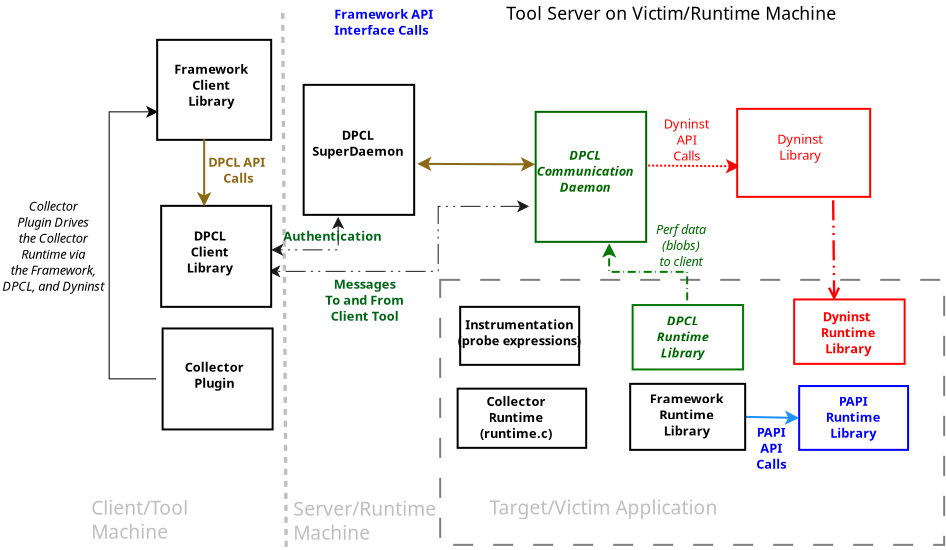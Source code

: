 <?xml version="1.0" encoding="UTF-8"?>
<dia:diagram xmlns:dia="http://www.lysator.liu.se/~alla/dia/">
  <dia:layer name="Background" visible="true">
    <dia:object type="Standard - Box" version="0" id="O0">
      <dia:attribute name="obj_pos">
        <dia:point val="-0.25,2.55"/>
      </dia:attribute>
      <dia:attribute name="obj_bb">
        <dia:rectangle val="-0.3,2.5;5.5,7.6"/>
      </dia:attribute>
      <dia:attribute name="elem_corner">
        <dia:point val="-0.25,2.55"/>
      </dia:attribute>
      <dia:attribute name="elem_width">
        <dia:real val="5.7"/>
      </dia:attribute>
      <dia:attribute name="elem_height">
        <dia:real val="5.0"/>
      </dia:attribute>
      <dia:attribute name="show_background">
        <dia:boolean val="true"/>
      </dia:attribute>
    </dia:object>
    <dia:object type="Standard - Box" version="0" id="O1">
      <dia:attribute name="obj_pos">
        <dia:point val="7.074,4.8"/>
      </dia:attribute>
      <dia:attribute name="obj_bb">
        <dia:rectangle val="7.024,4.75;12.65,11.35"/>
      </dia:attribute>
      <dia:attribute name="elem_corner">
        <dia:point val="7.074,4.8"/>
      </dia:attribute>
      <dia:attribute name="elem_width">
        <dia:real val="5.526"/>
      </dia:attribute>
      <dia:attribute name="elem_height">
        <dia:real val="6.5"/>
      </dia:attribute>
      <dia:attribute name="show_background">
        <dia:boolean val="true"/>
      </dia:attribute>
    </dia:object>
    <dia:object type="Standard - Line" version="0" id="O2">
      <dia:attribute name="obj_pos">
        <dia:point val="29.15,21.4"/>
      </dia:attribute>
      <dia:attribute name="obj_bb">
        <dia:rectangle val="29.099,20.954;31.91,21.956"/>
      </dia:attribute>
      <dia:attribute name="conn_endpoints">
        <dia:point val="29.15,21.4"/>
        <dia:point val="31.85,21.455"/>
      </dia:attribute>
      <dia:attribute name="numcp">
        <dia:int val="1"/>
      </dia:attribute>
      <dia:attribute name="line_color">
        <dia:color val="#1e90ff"/>
      </dia:attribute>
      <dia:attribute name="end_arrow">
        <dia:enum val="22"/>
      </dia:attribute>
      <dia:attribute name="end_arrow_length">
        <dia:real val="0.5"/>
      </dia:attribute>
      <dia:attribute name="end_arrow_width">
        <dia:real val="0.5"/>
      </dia:attribute>
      <dia:connections>
        <dia:connection handle="0" to="O29" connection="4"/>
        <dia:connection handle="1" to="O30" connection="3"/>
      </dia:connections>
    </dia:object>
    <dia:object type="Standard - Text" version="0" id="O3">
      <dia:attribute name="obj_pos">
        <dia:point val="8.8,8.8"/>
      </dia:attribute>
      <dia:attribute name="obj_bb">
        <dia:rectangle val="8.8,8.2;8.8,9.15"/>
      </dia:attribute>
      <dia:attribute name="text">
        <dia:composite type="text">
          <dia:attribute name="string">
            <dia:string>##</dia:string>
          </dia:attribute>
          <dia:attribute name="font">
            <dia:font family="sans" style="0" name="Helvetica"/>
          </dia:attribute>
          <dia:attribute name="height">
            <dia:real val="0.8"/>
          </dia:attribute>
          <dia:attribute name="pos">
            <dia:point val="8.8,8.8"/>
          </dia:attribute>
          <dia:attribute name="color">
            <dia:color val="#000000"/>
          </dia:attribute>
          <dia:attribute name="alignment">
            <dia:enum val="0"/>
          </dia:attribute>
        </dia:composite>
      </dia:attribute>
    </dia:object>
    <dia:object type="Standard - Text" version="0" id="O4">
      <dia:attribute name="obj_pos">
        <dia:point val="8.6,1.5"/>
      </dia:attribute>
      <dia:attribute name="obj_bb">
        <dia:rectangle val="8.6,0.9;12.75,2.65"/>
      </dia:attribute>
      <dia:attribute name="text">
        <dia:composite type="text">
          <dia:attribute name="string">
            <dia:string>#Framework API
Interface Calls#</dia:string>
          </dia:attribute>
          <dia:attribute name="font">
            <dia:font family="sans" style="80" name="Helvetica"/>
          </dia:attribute>
          <dia:attribute name="height">
            <dia:real val="0.8"/>
          </dia:attribute>
          <dia:attribute name="pos">
            <dia:point val="8.6,1.5"/>
          </dia:attribute>
          <dia:attribute name="color">
            <dia:color val="#0000ff"/>
          </dia:attribute>
          <dia:attribute name="alignment">
            <dia:enum val="0"/>
          </dia:attribute>
        </dia:composite>
      </dia:attribute>
    </dia:object>
    <dia:object type="Standard - Text" version="0" id="O5">
      <dia:attribute name="obj_pos">
        <dia:point val="2.45,4.25"/>
      </dia:attribute>
      <dia:attribute name="obj_bb">
        <dia:rectangle val="0.925,3.631;3.994,6.237"/>
      </dia:attribute>
      <dia:attribute name="text">
        <dia:composite type="text">
          <dia:attribute name="string">
            <dia:string>#Framework
Client
Library#</dia:string>
          </dia:attribute>
          <dia:attribute name="font">
            <dia:font family="sans" style="80" name="Helvetica"/>
          </dia:attribute>
          <dia:attribute name="height">
            <dia:real val="0.8"/>
          </dia:attribute>
          <dia:attribute name="pos">
            <dia:point val="2.45,4.25"/>
          </dia:attribute>
          <dia:attribute name="color">
            <dia:color val="#000000"/>
          </dia:attribute>
          <dia:attribute name="alignment">
            <dia:enum val="1"/>
          </dia:attribute>
        </dia:composite>
      </dia:attribute>
    </dia:object>
    <dia:object type="Standard - Text" version="0" id="O6">
      <dia:attribute name="obj_pos">
        <dia:point val="9.778,7.55"/>
      </dia:attribute>
      <dia:attribute name="obj_bb">
        <dia:rectangle val="7.853,6.931;11.722,8.738"/>
      </dia:attribute>
      <dia:attribute name="text">
        <dia:composite type="text">
          <dia:attribute name="string">
            <dia:string>#DPCL
SuperDaemon#</dia:string>
          </dia:attribute>
          <dia:attribute name="font">
            <dia:font family="sans" style="80" name="Helvetica"/>
          </dia:attribute>
          <dia:attribute name="height">
            <dia:real val="0.8"/>
          </dia:attribute>
          <dia:attribute name="pos">
            <dia:point val="9.778,7.55"/>
          </dia:attribute>
          <dia:attribute name="color">
            <dia:color val="#000000"/>
          </dia:attribute>
          <dia:attribute name="alignment">
            <dia:enum val="1"/>
          </dia:attribute>
        </dia:composite>
      </dia:attribute>
    </dia:object>
    <dia:object type="Standard - Text" version="0" id="O7">
      <dia:attribute name="obj_pos">
        <dia:point val="17.2,1.55"/>
      </dia:attribute>
      <dia:attribute name="obj_bb">
        <dia:rectangle val="17.2,0.75;31.3,2.05"/>
      </dia:attribute>
      <dia:attribute name="text">
        <dia:composite type="text">
          <dia:attribute name="string">
            <dia:string>#Tool Server on Victim/Runtime Machine#</dia:string>
          </dia:attribute>
          <dia:attribute name="font">
            <dia:font family="sans" style="0" name="Helvetica"/>
          </dia:attribute>
          <dia:attribute name="height">
            <dia:real val="1.1"/>
          </dia:attribute>
          <dia:attribute name="pos">
            <dia:point val="17.2,1.55"/>
          </dia:attribute>
          <dia:attribute name="color">
            <dia:color val="#000000"/>
          </dia:attribute>
          <dia:attribute name="alignment">
            <dia:enum val="0"/>
          </dia:attribute>
        </dia:composite>
      </dia:attribute>
    </dia:object>
    <dia:object type="Standard - Text" version="0" id="O8">
      <dia:attribute name="obj_pos">
        <dia:point val="3.8,8.9"/>
      </dia:attribute>
      <dia:attribute name="obj_bb">
        <dia:rectangle val="2.4,8.281;5.219,10.088"/>
      </dia:attribute>
      <dia:attribute name="text">
        <dia:composite type="text">
          <dia:attribute name="string">
            <dia:string>#DPCL API 
Calls#</dia:string>
          </dia:attribute>
          <dia:attribute name="font">
            <dia:font family="sans" style="80" name="Helvetica"/>
          </dia:attribute>
          <dia:attribute name="height">
            <dia:real val="0.8"/>
          </dia:attribute>
          <dia:attribute name="pos">
            <dia:point val="3.8,8.9"/>
          </dia:attribute>
          <dia:attribute name="color">
            <dia:color val="#8b6914"/>
          </dia:attribute>
          <dia:attribute name="alignment">
            <dia:enum val="1"/>
          </dia:attribute>
        </dia:composite>
      </dia:attribute>
    </dia:object>
    <dia:object type="Standard - Line" version="0" id="O9">
      <dia:attribute name="obj_pos">
        <dia:point val="12.75,8.75"/>
      </dia:attribute>
      <dia:attribute name="obj_bb">
        <dia:rectangle val="12.698,8.25;18.702,9.275"/>
      </dia:attribute>
      <dia:attribute name="conn_endpoints">
        <dia:point val="12.75,8.75"/>
        <dia:point val="18.65,8.775"/>
      </dia:attribute>
      <dia:attribute name="numcp">
        <dia:int val="1"/>
      </dia:attribute>
      <dia:attribute name="line_color">
        <dia:color val="#8b6914"/>
      </dia:attribute>
      <dia:attribute name="start_arrow">
        <dia:enum val="22"/>
      </dia:attribute>
      <dia:attribute name="start_arrow_length">
        <dia:real val="0.5"/>
      </dia:attribute>
      <dia:attribute name="start_arrow_width">
        <dia:real val="0.5"/>
      </dia:attribute>
      <dia:attribute name="end_arrow">
        <dia:enum val="22"/>
      </dia:attribute>
      <dia:attribute name="end_arrow_length">
        <dia:real val="0.5"/>
      </dia:attribute>
      <dia:attribute name="end_arrow_width">
        <dia:real val="0.5"/>
      </dia:attribute>
    </dia:object>
    <dia:object type="Standard - Line" version="0" id="O10">
      <dia:attribute name="obj_pos">
        <dia:point val="33.55,10.575"/>
      </dia:attribute>
      <dia:attribute name="obj_bb">
        <dia:rectangle val="33.099,10.514;34.101,15.64"/>
      </dia:attribute>
      <dia:attribute name="conn_endpoints">
        <dia:point val="33.55,10.575"/>
        <dia:point val="33.6,15.575"/>
      </dia:attribute>
      <dia:attribute name="numcp">
        <dia:int val="1"/>
      </dia:attribute>
      <dia:attribute name="line_color">
        <dia:color val="#ff0000"/>
      </dia:attribute>
      <dia:attribute name="line_width">
        <dia:real val="0.12"/>
      </dia:attribute>
      <dia:attribute name="line_style">
        <dia:enum val="3"/>
      </dia:attribute>
      <dia:attribute name="end_arrow">
        <dia:enum val="1"/>
      </dia:attribute>
      <dia:attribute name="end_arrow_length">
        <dia:real val="0.5"/>
      </dia:attribute>
      <dia:attribute name="end_arrow_width">
        <dia:real val="0.5"/>
      </dia:attribute>
    </dia:object>
    <dia:object type="Standard - Text" version="0" id="O11">
      <dia:attribute name="obj_pos">
        <dia:point val="10.124,15"/>
      </dia:attribute>
      <dia:attribute name="obj_bb">
        <dia:rectangle val="8.399,14.381;11.868,16.988"/>
      </dia:attribute>
      <dia:attribute name="text">
        <dia:composite type="text">
          <dia:attribute name="string">
            <dia:string>#Messages
To and From
Client Tool#</dia:string>
          </dia:attribute>
          <dia:attribute name="font">
            <dia:font family="sans" style="80" name="Helvetica"/>
          </dia:attribute>
          <dia:attribute name="height">
            <dia:real val="0.8"/>
          </dia:attribute>
          <dia:attribute name="pos">
            <dia:point val="10.124,15"/>
          </dia:attribute>
          <dia:attribute name="color">
            <dia:color val="#006418"/>
          </dia:attribute>
          <dia:attribute name="alignment">
            <dia:enum val="1"/>
          </dia:attribute>
        </dia:composite>
      </dia:attribute>
    </dia:object>
    <dia:object type="Standard - Line" version="0" id="O12">
      <dia:attribute name="obj_pos">
        <dia:point val="20.5,8.8"/>
      </dia:attribute>
      <dia:attribute name="obj_bb">
        <dia:rectangle val="20.45,8.375;28.954,9.375"/>
      </dia:attribute>
      <dia:attribute name="conn_endpoints">
        <dia:point val="20.5,8.8"/>
        <dia:point val="28.9,8.875"/>
      </dia:attribute>
      <dia:attribute name="numcp">
        <dia:int val="1"/>
      </dia:attribute>
      <dia:attribute name="line_color">
        <dia:color val="#ff0000"/>
      </dia:attribute>
      <dia:attribute name="line_style">
        <dia:enum val="4"/>
      </dia:attribute>
      <dia:attribute name="end_arrow">
        <dia:enum val="22"/>
      </dia:attribute>
      <dia:attribute name="end_arrow_length">
        <dia:real val="0.5"/>
      </dia:attribute>
      <dia:attribute name="end_arrow_width">
        <dia:real val="0.5"/>
      </dia:attribute>
    </dia:object>
    <dia:object type="Standard - Box" version="0" id="O13">
      <dia:attribute name="obj_pos">
        <dia:point val="18.674,6.15"/>
      </dia:attribute>
      <dia:attribute name="obj_bb">
        <dia:rectangle val="18.624,6.1;24.25,12.7"/>
      </dia:attribute>
      <dia:attribute name="elem_corner">
        <dia:point val="18.674,6.15"/>
      </dia:attribute>
      <dia:attribute name="elem_width">
        <dia:real val="5.526"/>
      </dia:attribute>
      <dia:attribute name="elem_height">
        <dia:real val="6.5"/>
      </dia:attribute>
      <dia:attribute name="border_color">
        <dia:color val="#006600"/>
      </dia:attribute>
      <dia:attribute name="show_background">
        <dia:boolean val="true"/>
      </dia:attribute>
    </dia:object>
    <dia:object type="Standard - Text" version="0" id="O14">
      <dia:attribute name="obj_pos">
        <dia:point val="21.15,8.55"/>
      </dia:attribute>
      <dia:attribute name="obj_bb">
        <dia:rectangle val="19.025,7.931;23.294,10.537"/>
      </dia:attribute>
      <dia:attribute name="text">
        <dia:composite type="text">
          <dia:attribute name="string">
            <dia:string>#DPCL
Communication
Daemon#</dia:string>
          </dia:attribute>
          <dia:attribute name="font">
            <dia:font family="sans" style="88" name="Helvetica"/>
          </dia:attribute>
          <dia:attribute name="height">
            <dia:real val="0.8"/>
          </dia:attribute>
          <dia:attribute name="pos">
            <dia:point val="21.15,8.55"/>
          </dia:attribute>
          <dia:attribute name="color">
            <dia:color val="#006600"/>
          </dia:attribute>
          <dia:attribute name="alignment">
            <dia:enum val="1"/>
          </dia:attribute>
        </dia:composite>
      </dia:attribute>
    </dia:object>
    <dia:object type="Standard - ZigZagLine" version="0" id="O15">
      <dia:attribute name="obj_pos">
        <dia:point val="18.35,10.875"/>
      </dia:attribute>
      <dia:attribute name="obj_bb">
        <dia:rectangle val="5.275,10.375;18.375,14.625"/>
      </dia:attribute>
      <dia:attribute name="orth_points">
        <dia:point val="18.35,10.875"/>
        <dia:point val="13.8,10.875"/>
        <dia:point val="13.8,14.125"/>
        <dia:point val="5.3,14.125"/>
      </dia:attribute>
      <dia:attribute name="orth_orient">
        <dia:enum val="0"/>
        <dia:enum val="1"/>
        <dia:enum val="0"/>
      </dia:attribute>
      <dia:attribute name="autorouting">
        <dia:boolean val="false"/>
      </dia:attribute>
      <dia:attribute name="line_color">
        <dia:color val="#1a1a1a"/>
      </dia:attribute>
      <dia:attribute name="line_width">
        <dia:real val="0.05"/>
      </dia:attribute>
      <dia:attribute name="line_style">
        <dia:enum val="3"/>
      </dia:attribute>
      <dia:attribute name="start_arrow">
        <dia:enum val="22"/>
      </dia:attribute>
      <dia:attribute name="start_arrow_length">
        <dia:real val="0.5"/>
      </dia:attribute>
      <dia:attribute name="start_arrow_width">
        <dia:real val="0.5"/>
      </dia:attribute>
      <dia:attribute name="end_arrow">
        <dia:enum val="22"/>
      </dia:attribute>
      <dia:attribute name="end_arrow_length">
        <dia:real val="0.5"/>
      </dia:attribute>
      <dia:attribute name="end_arrow_width">
        <dia:real val="0.5"/>
      </dia:attribute>
    </dia:object>
    <dia:object type="Standard - Line" version="0" id="O16">
      <dia:attribute name="obj_pos">
        <dia:point val="6.028,1.2"/>
      </dia:attribute>
      <dia:attribute name="obj_bb">
        <dia:rectangle val="5.943,1.114;6.286,28.036"/>
      </dia:attribute>
      <dia:attribute name="conn_endpoints">
        <dia:point val="6.028,1.2"/>
        <dia:point val="6.2,27.95"/>
      </dia:attribute>
      <dia:attribute name="numcp">
        <dia:int val="1"/>
      </dia:attribute>
      <dia:attribute name="line_color">
        <dia:color val="#bfbfbf"/>
      </dia:attribute>
      <dia:attribute name="line_width">
        <dia:real val="0.17"/>
      </dia:attribute>
      <dia:attribute name="line_style">
        <dia:enum val="1"/>
      </dia:attribute>
      <dia:attribute name="dashlength">
        <dia:real val="0.3"/>
      </dia:attribute>
    </dia:object>
    <dia:object type="Standard - Text" version="0" id="O17">
      <dia:attribute name="obj_pos">
        <dia:point val="-3.55,26.3"/>
      </dia:attribute>
      <dia:attribute name="obj_bb">
        <dia:rectangle val="-3.55,25.372;1.028,28.055"/>
      </dia:attribute>
      <dia:attribute name="text">
        <dia:composite type="text">
          <dia:attribute name="string">
            <dia:string>#Client/Tool 
Machine#</dia:string>
          </dia:attribute>
          <dia:attribute name="font">
            <dia:font family="sans" style="0" name="Helvetica"/>
          </dia:attribute>
          <dia:attribute name="height">
            <dia:real val="1.2"/>
          </dia:attribute>
          <dia:attribute name="pos">
            <dia:point val="-3.55,26.3"/>
          </dia:attribute>
          <dia:attribute name="color">
            <dia:color val="#bfbfbf"/>
          </dia:attribute>
          <dia:attribute name="alignment">
            <dia:enum val="0"/>
          </dia:attribute>
        </dia:composite>
      </dia:attribute>
    </dia:object>
    <dia:object type="Standard - Text" version="0" id="O18">
      <dia:attribute name="obj_pos">
        <dia:point val="6.55,26.35"/>
      </dia:attribute>
      <dia:attribute name="obj_bb">
        <dia:rectangle val="6.55,25.422;12.828,28.105"/>
      </dia:attribute>
      <dia:attribute name="text">
        <dia:composite type="text">
          <dia:attribute name="string">
            <dia:string>#Server/Runtime
Machine#</dia:string>
          </dia:attribute>
          <dia:attribute name="font">
            <dia:font family="sans" style="0" name="Helvetica"/>
          </dia:attribute>
          <dia:attribute name="height">
            <dia:real val="1.2"/>
          </dia:attribute>
          <dia:attribute name="pos">
            <dia:point val="6.55,26.35"/>
          </dia:attribute>
          <dia:attribute name="color">
            <dia:color val="#bfbfbf"/>
          </dia:attribute>
          <dia:attribute name="alignment">
            <dia:enum val="0"/>
          </dia:attribute>
        </dia:composite>
      </dia:attribute>
    </dia:object>
    <dia:object type="Standard - Box" version="0" id="O19">
      <dia:attribute name="obj_pos">
        <dia:point val="-0.05,10.85"/>
      </dia:attribute>
      <dia:attribute name="obj_bb">
        <dia:rectangle val="-0.1,10.8;5.5,15.95"/>
      </dia:attribute>
      <dia:attribute name="elem_corner">
        <dia:point val="-0.05,10.85"/>
      </dia:attribute>
      <dia:attribute name="elem_width">
        <dia:real val="5.5"/>
      </dia:attribute>
      <dia:attribute name="elem_height">
        <dia:real val="5.05"/>
      </dia:attribute>
      <dia:attribute name="show_background">
        <dia:boolean val="true"/>
      </dia:attribute>
    </dia:object>
    <dia:object type="Standard - Text" version="0" id="O20">
      <dia:attribute name="obj_pos">
        <dia:point val="2.373,12.58"/>
      </dia:attribute>
      <dia:attribute name="obj_bb">
        <dia:rectangle val="1.397,11.961;3.366,14.568"/>
      </dia:attribute>
      <dia:attribute name="text">
        <dia:composite type="text">
          <dia:attribute name="string">
            <dia:string>#DPCL
Client
Library#</dia:string>
          </dia:attribute>
          <dia:attribute name="font">
            <dia:font family="sans" style="80" name="Helvetica"/>
          </dia:attribute>
          <dia:attribute name="height">
            <dia:real val="0.8"/>
          </dia:attribute>
          <dia:attribute name="pos">
            <dia:point val="2.373,12.58"/>
          </dia:attribute>
          <dia:attribute name="color">
            <dia:color val="#000000"/>
          </dia:attribute>
          <dia:attribute name="alignment">
            <dia:enum val="1"/>
          </dia:attribute>
        </dia:composite>
      </dia:attribute>
    </dia:object>
    <dia:object type="Standard - Line" version="0" id="O21">
      <dia:attribute name="obj_pos">
        <dia:point val="2.1,7.5"/>
      </dia:attribute>
      <dia:attribute name="obj_bb">
        <dia:rectangle val="1.6,7.45;2.6,10.925"/>
      </dia:attribute>
      <dia:attribute name="conn_endpoints">
        <dia:point val="2.1,7.5"/>
        <dia:point val="2.1,10.875"/>
      </dia:attribute>
      <dia:attribute name="numcp">
        <dia:int val="1"/>
      </dia:attribute>
      <dia:attribute name="line_color">
        <dia:color val="#8b6914"/>
      </dia:attribute>
      <dia:attribute name="end_arrow">
        <dia:enum val="22"/>
      </dia:attribute>
      <dia:attribute name="end_arrow_length">
        <dia:real val="0.5"/>
      </dia:attribute>
      <dia:attribute name="end_arrow_width">
        <dia:real val="0.5"/>
      </dia:attribute>
    </dia:object>
    <dia:object type="Standard - Box" version="0" id="O22">
      <dia:attribute name="obj_pos">
        <dia:point val="28.75,6.0"/>
      </dia:attribute>
      <dia:attribute name="obj_bb">
        <dia:rectangle val="28.7,5.95;35.45,10.45"/>
      </dia:attribute>
      <dia:attribute name="elem_corner">
        <dia:point val="28.75,6.0"/>
      </dia:attribute>
      <dia:attribute name="elem_width">
        <dia:real val="6.65"/>
      </dia:attribute>
      <dia:attribute name="elem_height">
        <dia:real val="4.4"/>
      </dia:attribute>
      <dia:attribute name="border_color">
        <dia:color val="#ff0000"/>
      </dia:attribute>
      <dia:attribute name="show_background">
        <dia:boolean val="true"/>
      </dia:attribute>
    </dia:object>
    <dia:object type="Standard - Text" version="0" id="O23">
      <dia:attribute name="obj_pos">
        <dia:point val="24.85,8.05"/>
      </dia:attribute>
      <dia:attribute name="obj_bb">
        <dia:rectangle val="24.85,7.45;24.85,8.4"/>
      </dia:attribute>
      <dia:attribute name="text">
        <dia:composite type="text">
          <dia:attribute name="string">
            <dia:string>##</dia:string>
          </dia:attribute>
          <dia:attribute name="font">
            <dia:font family="sans" style="0" name="Helvetica"/>
          </dia:attribute>
          <dia:attribute name="height">
            <dia:real val="0.8"/>
          </dia:attribute>
          <dia:attribute name="pos">
            <dia:point val="24.85,8.05"/>
          </dia:attribute>
          <dia:attribute name="color">
            <dia:color val="#ff0000"/>
          </dia:attribute>
          <dia:attribute name="alignment">
            <dia:enum val="1"/>
          </dia:attribute>
        </dia:composite>
      </dia:attribute>
    </dia:object>
    <dia:object type="Standard - Text" version="0" id="O24">
      <dia:attribute name="obj_pos">
        <dia:point val="31.9,7.75"/>
      </dia:attribute>
      <dia:attribute name="obj_bb">
        <dia:rectangle val="30.95,7.131;32.869,8.938"/>
      </dia:attribute>
      <dia:attribute name="text">
        <dia:composite type="text">
          <dia:attribute name="string">
            <dia:string>#Dyninst
Library#</dia:string>
          </dia:attribute>
          <dia:attribute name="font">
            <dia:font family="sans" style="0" name="Helvetica"/>
          </dia:attribute>
          <dia:attribute name="height">
            <dia:real val="0.8"/>
          </dia:attribute>
          <dia:attribute name="pos">
            <dia:point val="31.9,7.75"/>
          </dia:attribute>
          <dia:attribute name="color">
            <dia:color val="#ff0000"/>
          </dia:attribute>
          <dia:attribute name="alignment">
            <dia:enum val="1"/>
          </dia:attribute>
        </dia:composite>
      </dia:attribute>
    </dia:object>
    <dia:object type="Standard - Box" version="0" id="O25">
      <dia:attribute name="obj_pos">
        <dia:point val="13.9,14.55"/>
      </dia:attribute>
      <dia:attribute name="obj_bb">
        <dia:rectangle val="13.85,14.5;39.15,27.85"/>
      </dia:attribute>
      <dia:attribute name="elem_corner">
        <dia:point val="13.9,14.55"/>
      </dia:attribute>
      <dia:attribute name="elem_width">
        <dia:real val="25.2"/>
      </dia:attribute>
      <dia:attribute name="elem_height">
        <dia:real val="13.25"/>
      </dia:attribute>
      <dia:attribute name="border_color">
        <dia:color val="#7f7f7f"/>
      </dia:attribute>
      <dia:attribute name="show_background">
        <dia:boolean val="false"/>
      </dia:attribute>
      <dia:attribute name="line_style">
        <dia:enum val="1"/>
      </dia:attribute>
    </dia:object>
    <dia:object type="Standard - Text" version="0" id="O26">
      <dia:attribute name="obj_pos">
        <dia:point val="16.372,26.28"/>
      </dia:attribute>
      <dia:attribute name="obj_bb">
        <dia:rectangle val="16.372,25.352;26.35,26.835"/>
      </dia:attribute>
      <dia:attribute name="text">
        <dia:composite type="text">
          <dia:attribute name="string">
            <dia:string>#Target/Victim Application#</dia:string>
          </dia:attribute>
          <dia:attribute name="font">
            <dia:font family="sans" style="0" name="Helvetica"/>
          </dia:attribute>
          <dia:attribute name="height">
            <dia:real val="1.2"/>
          </dia:attribute>
          <dia:attribute name="pos">
            <dia:point val="16.372,26.28"/>
          </dia:attribute>
          <dia:attribute name="color">
            <dia:color val="#bfbfbf"/>
          </dia:attribute>
          <dia:attribute name="alignment">
            <dia:enum val="0"/>
          </dia:attribute>
        </dia:composite>
      </dia:attribute>
    </dia:object>
    <dia:object type="Standard - Box" version="0" id="O27">
      <dia:attribute name="obj_pos">
        <dia:point val="14.9,15.9"/>
      </dia:attribute>
      <dia:attribute name="obj_bb">
        <dia:rectangle val="14.85,15.85;20.9,18.85"/>
      </dia:attribute>
      <dia:attribute name="elem_corner">
        <dia:point val="14.9,15.9"/>
      </dia:attribute>
      <dia:attribute name="elem_width">
        <dia:real val="5.95"/>
      </dia:attribute>
      <dia:attribute name="elem_height">
        <dia:real val="2.9"/>
      </dia:attribute>
      <dia:attribute name="show_background">
        <dia:boolean val="true"/>
      </dia:attribute>
    </dia:object>
    <dia:object type="Standard - Box" version="0" id="O28">
      <dia:attribute name="obj_pos">
        <dia:point val="31.6,15.53"/>
      </dia:attribute>
      <dia:attribute name="obj_bb">
        <dia:rectangle val="31.55,15.48;37.172,18.8"/>
      </dia:attribute>
      <dia:attribute name="elem_corner">
        <dia:point val="31.6,15.53"/>
      </dia:attribute>
      <dia:attribute name="elem_width">
        <dia:real val="5.523"/>
      </dia:attribute>
      <dia:attribute name="elem_height">
        <dia:real val="3.22"/>
      </dia:attribute>
      <dia:attribute name="border_color">
        <dia:color val="#ff0000"/>
      </dia:attribute>
      <dia:attribute name="show_background">
        <dia:boolean val="true"/>
      </dia:attribute>
    </dia:object>
    <dia:object type="Standard - Box" version="0" id="O29">
      <dia:attribute name="obj_pos">
        <dia:point val="23.4,19.75"/>
      </dia:attribute>
      <dia:attribute name="obj_bb">
        <dia:rectangle val="23.35,19.7;29.2,23.1"/>
      </dia:attribute>
      <dia:attribute name="elem_corner">
        <dia:point val="23.4,19.75"/>
      </dia:attribute>
      <dia:attribute name="elem_width">
        <dia:real val="5.75"/>
      </dia:attribute>
      <dia:attribute name="elem_height">
        <dia:real val="3.3"/>
      </dia:attribute>
      <dia:attribute name="show_background">
        <dia:boolean val="true"/>
      </dia:attribute>
    </dia:object>
    <dia:object type="Standard - Box" version="0" id="O30">
      <dia:attribute name="obj_pos">
        <dia:point val="31.85,19.86"/>
      </dia:attribute>
      <dia:attribute name="obj_bb">
        <dia:rectangle val="31.8,19.81;37.345,23.1"/>
      </dia:attribute>
      <dia:attribute name="elem_corner">
        <dia:point val="31.85,19.86"/>
      </dia:attribute>
      <dia:attribute name="elem_width">
        <dia:real val="5.445"/>
      </dia:attribute>
      <dia:attribute name="elem_height">
        <dia:real val="3.19"/>
      </dia:attribute>
      <dia:attribute name="border_color">
        <dia:color val="#0000ff"/>
      </dia:attribute>
      <dia:attribute name="show_background">
        <dia:boolean val="true"/>
      </dia:attribute>
    </dia:object>
    <dia:object type="Standard - Text" version="0" id="O31">
      <dia:attribute name="obj_pos">
        <dia:point val="34.3,16.625"/>
      </dia:attribute>
      <dia:attribute name="obj_bb">
        <dia:rectangle val="33.175,16.006;35.444,18.613"/>
      </dia:attribute>
      <dia:attribute name="text">
        <dia:composite type="text">
          <dia:attribute name="string">
            <dia:string>#Dyninst 
Runtime
Library#</dia:string>
          </dia:attribute>
          <dia:attribute name="font">
            <dia:font family="sans" style="80" name="Helvetica"/>
          </dia:attribute>
          <dia:attribute name="height">
            <dia:real val="0.8"/>
          </dia:attribute>
          <dia:attribute name="pos">
            <dia:point val="34.3,16.625"/>
          </dia:attribute>
          <dia:attribute name="color">
            <dia:color val="#ff0000"/>
          </dia:attribute>
          <dia:attribute name="alignment">
            <dia:enum val="1"/>
          </dia:attribute>
        </dia:composite>
      </dia:attribute>
    </dia:object>
    <dia:object type="Standard - Text" version="0" id="O32">
      <dia:attribute name="obj_pos">
        <dia:point val="26.223,20.73"/>
      </dia:attribute>
      <dia:attribute name="obj_bb">
        <dia:rectangle val="24.698,20.111;27.766,22.718"/>
      </dia:attribute>
      <dia:attribute name="text">
        <dia:composite type="text">
          <dia:attribute name="string">
            <dia:string>#Framework
Runtime
Library#</dia:string>
          </dia:attribute>
          <dia:attribute name="font">
            <dia:font family="sans" style="80" name="Helvetica"/>
          </dia:attribute>
          <dia:attribute name="height">
            <dia:real val="0.8"/>
          </dia:attribute>
          <dia:attribute name="pos">
            <dia:point val="26.223,20.73"/>
          </dia:attribute>
          <dia:attribute name="color">
            <dia:color val="#000000"/>
          </dia:attribute>
          <dia:attribute name="alignment">
            <dia:enum val="1"/>
          </dia:attribute>
        </dia:composite>
      </dia:attribute>
    </dia:object>
    <dia:object type="Standard - Box" version="0" id="O33">
      <dia:attribute name="obj_pos">
        <dia:point val="14.773,19.99"/>
      </dia:attribute>
      <dia:attribute name="obj_bb">
        <dia:rectangle val="14.723,19.94;21.25,23"/>
      </dia:attribute>
      <dia:attribute name="elem_corner">
        <dia:point val="14.773,19.99"/>
      </dia:attribute>
      <dia:attribute name="elem_width">
        <dia:real val="6.427"/>
      </dia:attribute>
      <dia:attribute name="elem_height">
        <dia:real val="2.96"/>
      </dia:attribute>
      <dia:attribute name="show_background">
        <dia:boolean val="true"/>
      </dia:attribute>
    </dia:object>
    <dia:object type="Standard - Text" version="0" id="O34">
      <dia:attribute name="obj_pos">
        <dia:point val="17.695,20.86"/>
      </dia:attribute>
      <dia:attribute name="obj_bb">
        <dia:rectangle val="16.22,20.241;19.189,22.848"/>
      </dia:attribute>
      <dia:attribute name="text">
        <dia:composite type="text">
          <dia:attribute name="string">
            <dia:string>#Collector
Runtime
(runtime.c)#</dia:string>
          </dia:attribute>
          <dia:attribute name="font">
            <dia:font family="sans" style="80" name="Helvetica"/>
          </dia:attribute>
          <dia:attribute name="height">
            <dia:real val="0.8"/>
          </dia:attribute>
          <dia:attribute name="pos">
            <dia:point val="17.695,20.86"/>
          </dia:attribute>
          <dia:attribute name="color">
            <dia:color val="#000000"/>
          </dia:attribute>
          <dia:attribute name="alignment">
            <dia:enum val="1"/>
          </dia:attribute>
        </dia:composite>
      </dia:attribute>
    </dia:object>
    <dia:object type="Standard - Text" version="0" id="O35">
      <dia:attribute name="obj_pos">
        <dia:point val="34.55,20.85"/>
      </dia:attribute>
      <dia:attribute name="obj_bb">
        <dia:rectangle val="33.425,20.231;35.694,22.837"/>
      </dia:attribute>
      <dia:attribute name="text">
        <dia:composite type="text">
          <dia:attribute name="string">
            <dia:string>#PAPI
Runtime
Library#</dia:string>
          </dia:attribute>
          <dia:attribute name="font">
            <dia:font family="sans" style="80" name="Helvetica"/>
          </dia:attribute>
          <dia:attribute name="height">
            <dia:real val="0.8"/>
          </dia:attribute>
          <dia:attribute name="pos">
            <dia:point val="34.55,20.85"/>
          </dia:attribute>
          <dia:attribute name="color">
            <dia:color val="#0000ff"/>
          </dia:attribute>
          <dia:attribute name="alignment">
            <dia:enum val="1"/>
          </dia:attribute>
        </dia:composite>
      </dia:attribute>
    </dia:object>
    <dia:object type="Standard - Box" version="0" id="O36">
      <dia:attribute name="obj_pos">
        <dia:point val="23.523,15.81"/>
      </dia:attribute>
      <dia:attribute name="obj_bb">
        <dia:rectangle val="23.473,15.76;29.095,19.08"/>
      </dia:attribute>
      <dia:attribute name="elem_corner">
        <dia:point val="23.523,15.81"/>
      </dia:attribute>
      <dia:attribute name="elem_width">
        <dia:real val="5.523"/>
      </dia:attribute>
      <dia:attribute name="elem_height">
        <dia:real val="3.22"/>
      </dia:attribute>
      <dia:attribute name="border_color">
        <dia:color val="#007800"/>
      </dia:attribute>
      <dia:attribute name="show_background">
        <dia:boolean val="true"/>
      </dia:attribute>
    </dia:object>
    <dia:object type="Standard - Text" version="0" id="O37">
      <dia:attribute name="obj_pos">
        <dia:point val="26.023,16.83"/>
      </dia:attribute>
      <dia:attribute name="obj_bb">
        <dia:rectangle val="24.898,16.211;27.166,18.817"/>
      </dia:attribute>
      <dia:attribute name="text">
        <dia:composite type="text">
          <dia:attribute name="string">
            <dia:string>#DPCL
Runtime
Library#</dia:string>
          </dia:attribute>
          <dia:attribute name="font">
            <dia:font family="sans" style="88" name="Helvetica"/>
          </dia:attribute>
          <dia:attribute name="height">
            <dia:real val="0.8"/>
          </dia:attribute>
          <dia:attribute name="pos">
            <dia:point val="26.023,16.83"/>
          </dia:attribute>
          <dia:attribute name="color">
            <dia:color val="#006600"/>
          </dia:attribute>
          <dia:attribute name="alignment">
            <dia:enum val="1"/>
          </dia:attribute>
        </dia:composite>
      </dia:attribute>
    </dia:object>
    <dia:object type="Standard - Text" version="0" id="O38">
      <dia:attribute name="obj_pos">
        <dia:point val="17.85,17.025"/>
      </dia:attribute>
      <dia:attribute name="obj_bb">
        <dia:rectangle val="15.15,16.406;20.569,18.212"/>
      </dia:attribute>
      <dia:attribute name="text">
        <dia:composite type="text">
          <dia:attribute name="string">
            <dia:string>#Instrumentation
(probe expressions)#</dia:string>
          </dia:attribute>
          <dia:attribute name="font">
            <dia:font family="sans" style="80" name="Helvetica"/>
          </dia:attribute>
          <dia:attribute name="height">
            <dia:real val="0.8"/>
          </dia:attribute>
          <dia:attribute name="pos">
            <dia:point val="17.85,17.025"/>
          </dia:attribute>
          <dia:attribute name="color">
            <dia:color val="#000000"/>
          </dia:attribute>
          <dia:attribute name="alignment">
            <dia:enum val="1"/>
          </dia:attribute>
        </dia:composite>
      </dia:attribute>
    </dia:object>
    <dia:object type="Standard - ZigZagLine" version="0" id="O39">
      <dia:attribute name="obj_pos">
        <dia:point val="26.25,15.575"/>
      </dia:attribute>
      <dia:attribute name="obj_bb">
        <dia:rectangle val="21.85,12.675;26.3,15.625"/>
      </dia:attribute>
      <dia:attribute name="orth_points">
        <dia:point val="26.25,15.575"/>
        <dia:point val="26.25,14.15"/>
        <dia:point val="22.35,14.15"/>
        <dia:point val="22.35,12.725"/>
      </dia:attribute>
      <dia:attribute name="orth_orient">
        <dia:enum val="1"/>
        <dia:enum val="0"/>
        <dia:enum val="1"/>
      </dia:attribute>
      <dia:attribute name="line_color">
        <dia:color val="#007a00"/>
      </dia:attribute>
      <dia:attribute name="line_style">
        <dia:enum val="2"/>
      </dia:attribute>
      <dia:attribute name="end_arrow">
        <dia:enum val="22"/>
      </dia:attribute>
      <dia:attribute name="end_arrow_length">
        <dia:real val="0.5"/>
      </dia:attribute>
      <dia:attribute name="end_arrow_width">
        <dia:real val="0.5"/>
      </dia:attribute>
      <dia:attribute name="dashlength">
        <dia:real val="0.4"/>
      </dia:attribute>
    </dia:object>
    <dia:object type="Standard - Text" version="0" id="O40">
      <dia:attribute name="obj_pos">
        <dia:point val="25.9,17.3"/>
      </dia:attribute>
      <dia:attribute name="obj_bb">
        <dia:rectangle val="25.881,16.681;25.9,17.688"/>
      </dia:attribute>
      <dia:attribute name="text">
        <dia:composite type="text">
          <dia:attribute name="string">
            <dia:string>##</dia:string>
          </dia:attribute>
          <dia:attribute name="font">
            <dia:font family="sans" style="0" name="Helvetica"/>
          </dia:attribute>
          <dia:attribute name="height">
            <dia:real val="0.8"/>
          </dia:attribute>
          <dia:attribute name="pos">
            <dia:point val="25.9,17.3"/>
          </dia:attribute>
          <dia:attribute name="color">
            <dia:color val="#000000"/>
          </dia:attribute>
          <dia:attribute name="alignment">
            <dia:enum val="0"/>
          </dia:attribute>
        </dia:composite>
      </dia:attribute>
    </dia:object>
    <dia:object type="Standard - Text" version="0" id="O41">
      <dia:attribute name="obj_pos">
        <dia:point val="26.422,18.305"/>
      </dia:attribute>
      <dia:attribute name="obj_bb">
        <dia:rectangle val="26.422,17.705;26.422,18.655"/>
      </dia:attribute>
      <dia:attribute name="text">
        <dia:composite type="text">
          <dia:attribute name="string">
            <dia:string>##</dia:string>
          </dia:attribute>
          <dia:attribute name="font">
            <dia:font family="sans" style="0" name="Helvetica"/>
          </dia:attribute>
          <dia:attribute name="height">
            <dia:real val="0.8"/>
          </dia:attribute>
          <dia:attribute name="pos">
            <dia:point val="26.422,18.305"/>
          </dia:attribute>
          <dia:attribute name="color">
            <dia:color val="#000000"/>
          </dia:attribute>
          <dia:attribute name="alignment">
            <dia:enum val="0"/>
          </dia:attribute>
        </dia:composite>
      </dia:attribute>
    </dia:object>
    <dia:object type="Standard - Text" version="0" id="O42">
      <dia:attribute name="obj_pos">
        <dia:point val="25.945,11.46"/>
      </dia:attribute>
      <dia:attribute name="obj_bb">
        <dia:rectangle val="24.82,10.841;27.089,14.248"/>
      </dia:attribute>
      <dia:attribute name="text">
        <dia:composite type="text">
          <dia:attribute name="string">
            <dia:string>#
Perf data
(blobs)
to client#</dia:string>
          </dia:attribute>
          <dia:attribute name="font">
            <dia:font family="sans" style="8" name="Helvetica"/>
          </dia:attribute>
          <dia:attribute name="height">
            <dia:real val="0.8"/>
          </dia:attribute>
          <dia:attribute name="pos">
            <dia:point val="25.945,11.46"/>
          </dia:attribute>
          <dia:attribute name="color">
            <dia:color val="#006600"/>
          </dia:attribute>
          <dia:attribute name="alignment">
            <dia:enum val="1"/>
          </dia:attribute>
        </dia:composite>
      </dia:attribute>
    </dia:object>
    <dia:object type="Standard - Box" version="0" id="O43">
      <dia:attribute name="obj_pos">
        <dia:point val="0.022,16.98"/>
      </dia:attribute>
      <dia:attribute name="obj_bb">
        <dia:rectangle val="-0.028,16.93;5.572,22.08"/>
      </dia:attribute>
      <dia:attribute name="elem_corner">
        <dia:point val="0.022,16.98"/>
      </dia:attribute>
      <dia:attribute name="elem_width">
        <dia:real val="5.5"/>
      </dia:attribute>
      <dia:attribute name="elem_height">
        <dia:real val="5.05"/>
      </dia:attribute>
      <dia:attribute name="show_background">
        <dia:boolean val="true"/>
      </dia:attribute>
    </dia:object>
    <dia:object type="Standard - Text" version="0" id="O44">
      <dia:attribute name="obj_pos">
        <dia:point val="2.6,19.15"/>
      </dia:attribute>
      <dia:attribute name="obj_bb">
        <dia:rectangle val="1.375,18.531;3.844,20.337"/>
      </dia:attribute>
      <dia:attribute name="text">
        <dia:composite type="text">
          <dia:attribute name="string">
            <dia:string>#Collector
Plugin#</dia:string>
          </dia:attribute>
          <dia:attribute name="font">
            <dia:font family="sans" style="80" name="Helvetica"/>
          </dia:attribute>
          <dia:attribute name="height">
            <dia:real val="0.8"/>
          </dia:attribute>
          <dia:attribute name="pos">
            <dia:point val="2.6,19.15"/>
          </dia:attribute>
          <dia:attribute name="color">
            <dia:color val="#000000"/>
          </dia:attribute>
          <dia:attribute name="alignment">
            <dia:enum val="1"/>
          </dia:attribute>
        </dia:composite>
      </dia:attribute>
    </dia:object>
    <dia:object type="Standard - ZigZagLine" version="0" id="O45">
      <dia:attribute name="obj_pos">
        <dia:point val="-0.3,19.5"/>
      </dia:attribute>
      <dia:attribute name="obj_bb">
        <dia:rectangle val="-2.675,5.65;-0.175,19.525"/>
      </dia:attribute>
      <dia:attribute name="orth_points">
        <dia:point val="-0.3,19.5"/>
        <dia:point val="-2.65,19.5"/>
        <dia:point val="-2.65,6.15"/>
        <dia:point val="-0.2,6.15"/>
      </dia:attribute>
      <dia:attribute name="orth_orient">
        <dia:enum val="0"/>
        <dia:enum val="1"/>
        <dia:enum val="0"/>
      </dia:attribute>
      <dia:attribute name="autorouting">
        <dia:boolean val="false"/>
      </dia:attribute>
      <dia:attribute name="line_width">
        <dia:real val="0.05"/>
      </dia:attribute>
      <dia:attribute name="end_arrow">
        <dia:enum val="22"/>
      </dia:attribute>
      <dia:attribute name="end_arrow_length">
        <dia:real val="0.5"/>
      </dia:attribute>
      <dia:attribute name="end_arrow_width">
        <dia:real val="0.5"/>
      </dia:attribute>
    </dia:object>
    <dia:object type="Standard - Text" version="0" id="O46">
      <dia:attribute name="obj_pos">
        <dia:point val="-5.45,11.1"/>
      </dia:attribute>
      <dia:attribute name="obj_bb">
        <dia:rectangle val="-7.825,10.481;-3.056,16.288"/>
      </dia:attribute>
      <dia:attribute name="text">
        <dia:composite type="text">
          <dia:attribute name="string">
            <dia:string>#Collector
Plugin Drives
the Collector
Runtime via
the Framework,
DPCL, and Dyninst
#</dia:string>
          </dia:attribute>
          <dia:attribute name="font">
            <dia:font family="sans" style="8" name="Helvetica"/>
          </dia:attribute>
          <dia:attribute name="height">
            <dia:real val="0.8"/>
          </dia:attribute>
          <dia:attribute name="pos">
            <dia:point val="-5.45,11.1"/>
          </dia:attribute>
          <dia:attribute name="color">
            <dia:color val="#000000"/>
          </dia:attribute>
          <dia:attribute name="alignment">
            <dia:enum val="1"/>
          </dia:attribute>
        </dia:composite>
      </dia:attribute>
    </dia:object>
    <dia:object type="Standard - ZigZagLine" version="0" id="O47">
      <dia:attribute name="obj_pos">
        <dia:point val="8.8,11.4"/>
      </dia:attribute>
      <dia:attribute name="obj_bb">
        <dia:rectangle val="5.425,11.4;8.825,13.55"/>
      </dia:attribute>
      <dia:attribute name="orth_points">
        <dia:point val="8.8,11.4"/>
        <dia:point val="8.8,11.4"/>
        <dia:point val="8.8,13.05"/>
        <dia:point val="5.45,13.05"/>
      </dia:attribute>
      <dia:attribute name="orth_orient">
        <dia:enum val="0"/>
        <dia:enum val="1"/>
        <dia:enum val="0"/>
      </dia:attribute>
      <dia:attribute name="autorouting">
        <dia:boolean val="false"/>
      </dia:attribute>
      <dia:attribute name="line_color">
        <dia:color val="#1a1a1a"/>
      </dia:attribute>
      <dia:attribute name="line_width">
        <dia:real val="0.05"/>
      </dia:attribute>
      <dia:attribute name="line_style">
        <dia:enum val="3"/>
      </dia:attribute>
      <dia:attribute name="start_arrow">
        <dia:enum val="22"/>
      </dia:attribute>
      <dia:attribute name="start_arrow_length">
        <dia:real val="0.5"/>
      </dia:attribute>
      <dia:attribute name="start_arrow_width">
        <dia:real val="0.5"/>
      </dia:attribute>
      <dia:attribute name="end_arrow">
        <dia:enum val="22"/>
      </dia:attribute>
      <dia:attribute name="end_arrow_length">
        <dia:real val="0.5"/>
      </dia:attribute>
      <dia:attribute name="end_arrow_width">
        <dia:real val="0.5"/>
      </dia:attribute>
    </dia:object>
    <dia:object type="Standard - Text" version="0" id="O48">
      <dia:attribute name="obj_pos">
        <dia:point val="8.5,12.6"/>
      </dia:attribute>
      <dia:attribute name="obj_bb">
        <dia:rectangle val="6.525,11.981;10.494,12.988"/>
      </dia:attribute>
      <dia:attribute name="text">
        <dia:composite type="text">
          <dia:attribute name="string">
            <dia:string>#Authentication#</dia:string>
          </dia:attribute>
          <dia:attribute name="font">
            <dia:font family="sans" style="80" name="Helvetica"/>
          </dia:attribute>
          <dia:attribute name="height">
            <dia:real val="0.8"/>
          </dia:attribute>
          <dia:attribute name="pos">
            <dia:point val="8.5,12.6"/>
          </dia:attribute>
          <dia:attribute name="color">
            <dia:color val="#006418"/>
          </dia:attribute>
          <dia:attribute name="alignment">
            <dia:enum val="1"/>
          </dia:attribute>
        </dia:composite>
      </dia:attribute>
    </dia:object>
    <dia:object type="Standard - Text" version="0" id="O49">
      <dia:attribute name="obj_pos">
        <dia:point val="26.223,6.98"/>
      </dia:attribute>
      <dia:attribute name="obj_bb">
        <dia:rectangle val="25.254,6.361;27.172,8.968"/>
      </dia:attribute>
      <dia:attribute name="text">
        <dia:composite type="text">
          <dia:attribute name="string">
            <dia:string>#Dyninst
API
Calls#</dia:string>
          </dia:attribute>
          <dia:attribute name="font">
            <dia:font family="sans" style="0" name="Helvetica"/>
          </dia:attribute>
          <dia:attribute name="height">
            <dia:real val="0.8"/>
          </dia:attribute>
          <dia:attribute name="pos">
            <dia:point val="26.223,6.98"/>
          </dia:attribute>
          <dia:attribute name="color">
            <dia:color val="#ff0000"/>
          </dia:attribute>
          <dia:attribute name="alignment">
            <dia:enum val="1"/>
          </dia:attribute>
        </dia:composite>
      </dia:attribute>
    </dia:object>
    <dia:object type="Standard - Text" version="0" id="O50">
      <dia:attribute name="obj_pos">
        <dia:point val="30.45,22.4"/>
      </dia:attribute>
      <dia:attribute name="obj_bb">
        <dia:rectangle val="29.775,21.781;31.144,24.387"/>
      </dia:attribute>
      <dia:attribute name="text">
        <dia:composite type="text">
          <dia:attribute name="string">
            <dia:string>#PAPI
API
Calls#</dia:string>
          </dia:attribute>
          <dia:attribute name="font">
            <dia:font family="sans" style="80" name="Helvetica"/>
          </dia:attribute>
          <dia:attribute name="height">
            <dia:real val="0.8"/>
          </dia:attribute>
          <dia:attribute name="pos">
            <dia:point val="30.45,22.4"/>
          </dia:attribute>
          <dia:attribute name="color">
            <dia:color val="#0000ff"/>
          </dia:attribute>
          <dia:attribute name="alignment">
            <dia:enum val="1"/>
          </dia:attribute>
        </dia:composite>
      </dia:attribute>
    </dia:object>
  </dia:layer>
</dia:diagram>

